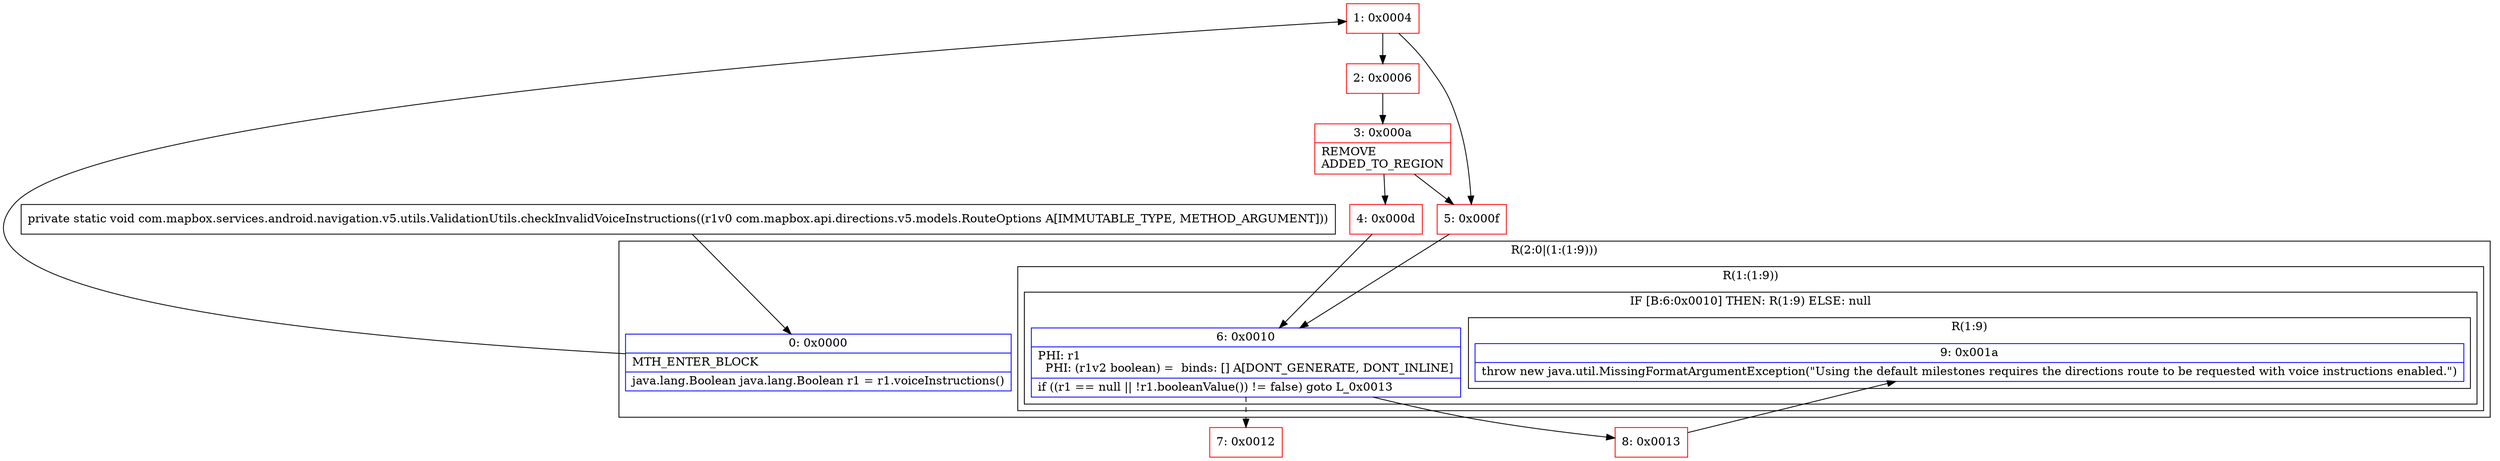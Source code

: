 digraph "CFG forcom.mapbox.services.android.navigation.v5.utils.ValidationUtils.checkInvalidVoiceInstructions(Lcom\/mapbox\/api\/directions\/v5\/models\/RouteOptions;)V" {
subgraph cluster_Region_1648347845 {
label = "R(2:0|(1:(1:9)))";
node [shape=record,color=blue];
Node_0 [shape=record,label="{0\:\ 0x0000|MTH_ENTER_BLOCK\l|java.lang.Boolean java.lang.Boolean r1 = r1.voiceInstructions()\l}"];
subgraph cluster_Region_966336710 {
label = "R(1:(1:9))";
node [shape=record,color=blue];
subgraph cluster_IfRegion_1868973160 {
label = "IF [B:6:0x0010] THEN: R(1:9) ELSE: null";
node [shape=record,color=blue];
Node_6 [shape=record,label="{6\:\ 0x0010|PHI: r1 \l  PHI: (r1v2 boolean) =  binds: [] A[DONT_GENERATE, DONT_INLINE]\l|if ((r1 == null \|\| !r1.booleanValue()) != false) goto L_0x0013\l}"];
subgraph cluster_Region_509121430 {
label = "R(1:9)";
node [shape=record,color=blue];
Node_9 [shape=record,label="{9\:\ 0x001a|throw new java.util.MissingFormatArgumentException(\"Using the default milestones requires the directions route to be requested with voice instructions enabled.\")\l}"];
}
}
}
}
Node_1 [shape=record,color=red,label="{1\:\ 0x0004}"];
Node_2 [shape=record,color=red,label="{2\:\ 0x0006}"];
Node_3 [shape=record,color=red,label="{3\:\ 0x000a|REMOVE\lADDED_TO_REGION\l}"];
Node_4 [shape=record,color=red,label="{4\:\ 0x000d}"];
Node_5 [shape=record,color=red,label="{5\:\ 0x000f}"];
Node_7 [shape=record,color=red,label="{7\:\ 0x0012}"];
Node_8 [shape=record,color=red,label="{8\:\ 0x0013}"];
MethodNode[shape=record,label="{private static void com.mapbox.services.android.navigation.v5.utils.ValidationUtils.checkInvalidVoiceInstructions((r1v0 com.mapbox.api.directions.v5.models.RouteOptions A[IMMUTABLE_TYPE, METHOD_ARGUMENT])) }"];
MethodNode -> Node_0;
Node_0 -> Node_1;
Node_6 -> Node_7[style=dashed];
Node_6 -> Node_8;
Node_1 -> Node_2;
Node_1 -> Node_5;
Node_2 -> Node_3;
Node_3 -> Node_4;
Node_3 -> Node_5;
Node_4 -> Node_6;
Node_5 -> Node_6;
Node_8 -> Node_9;
}


